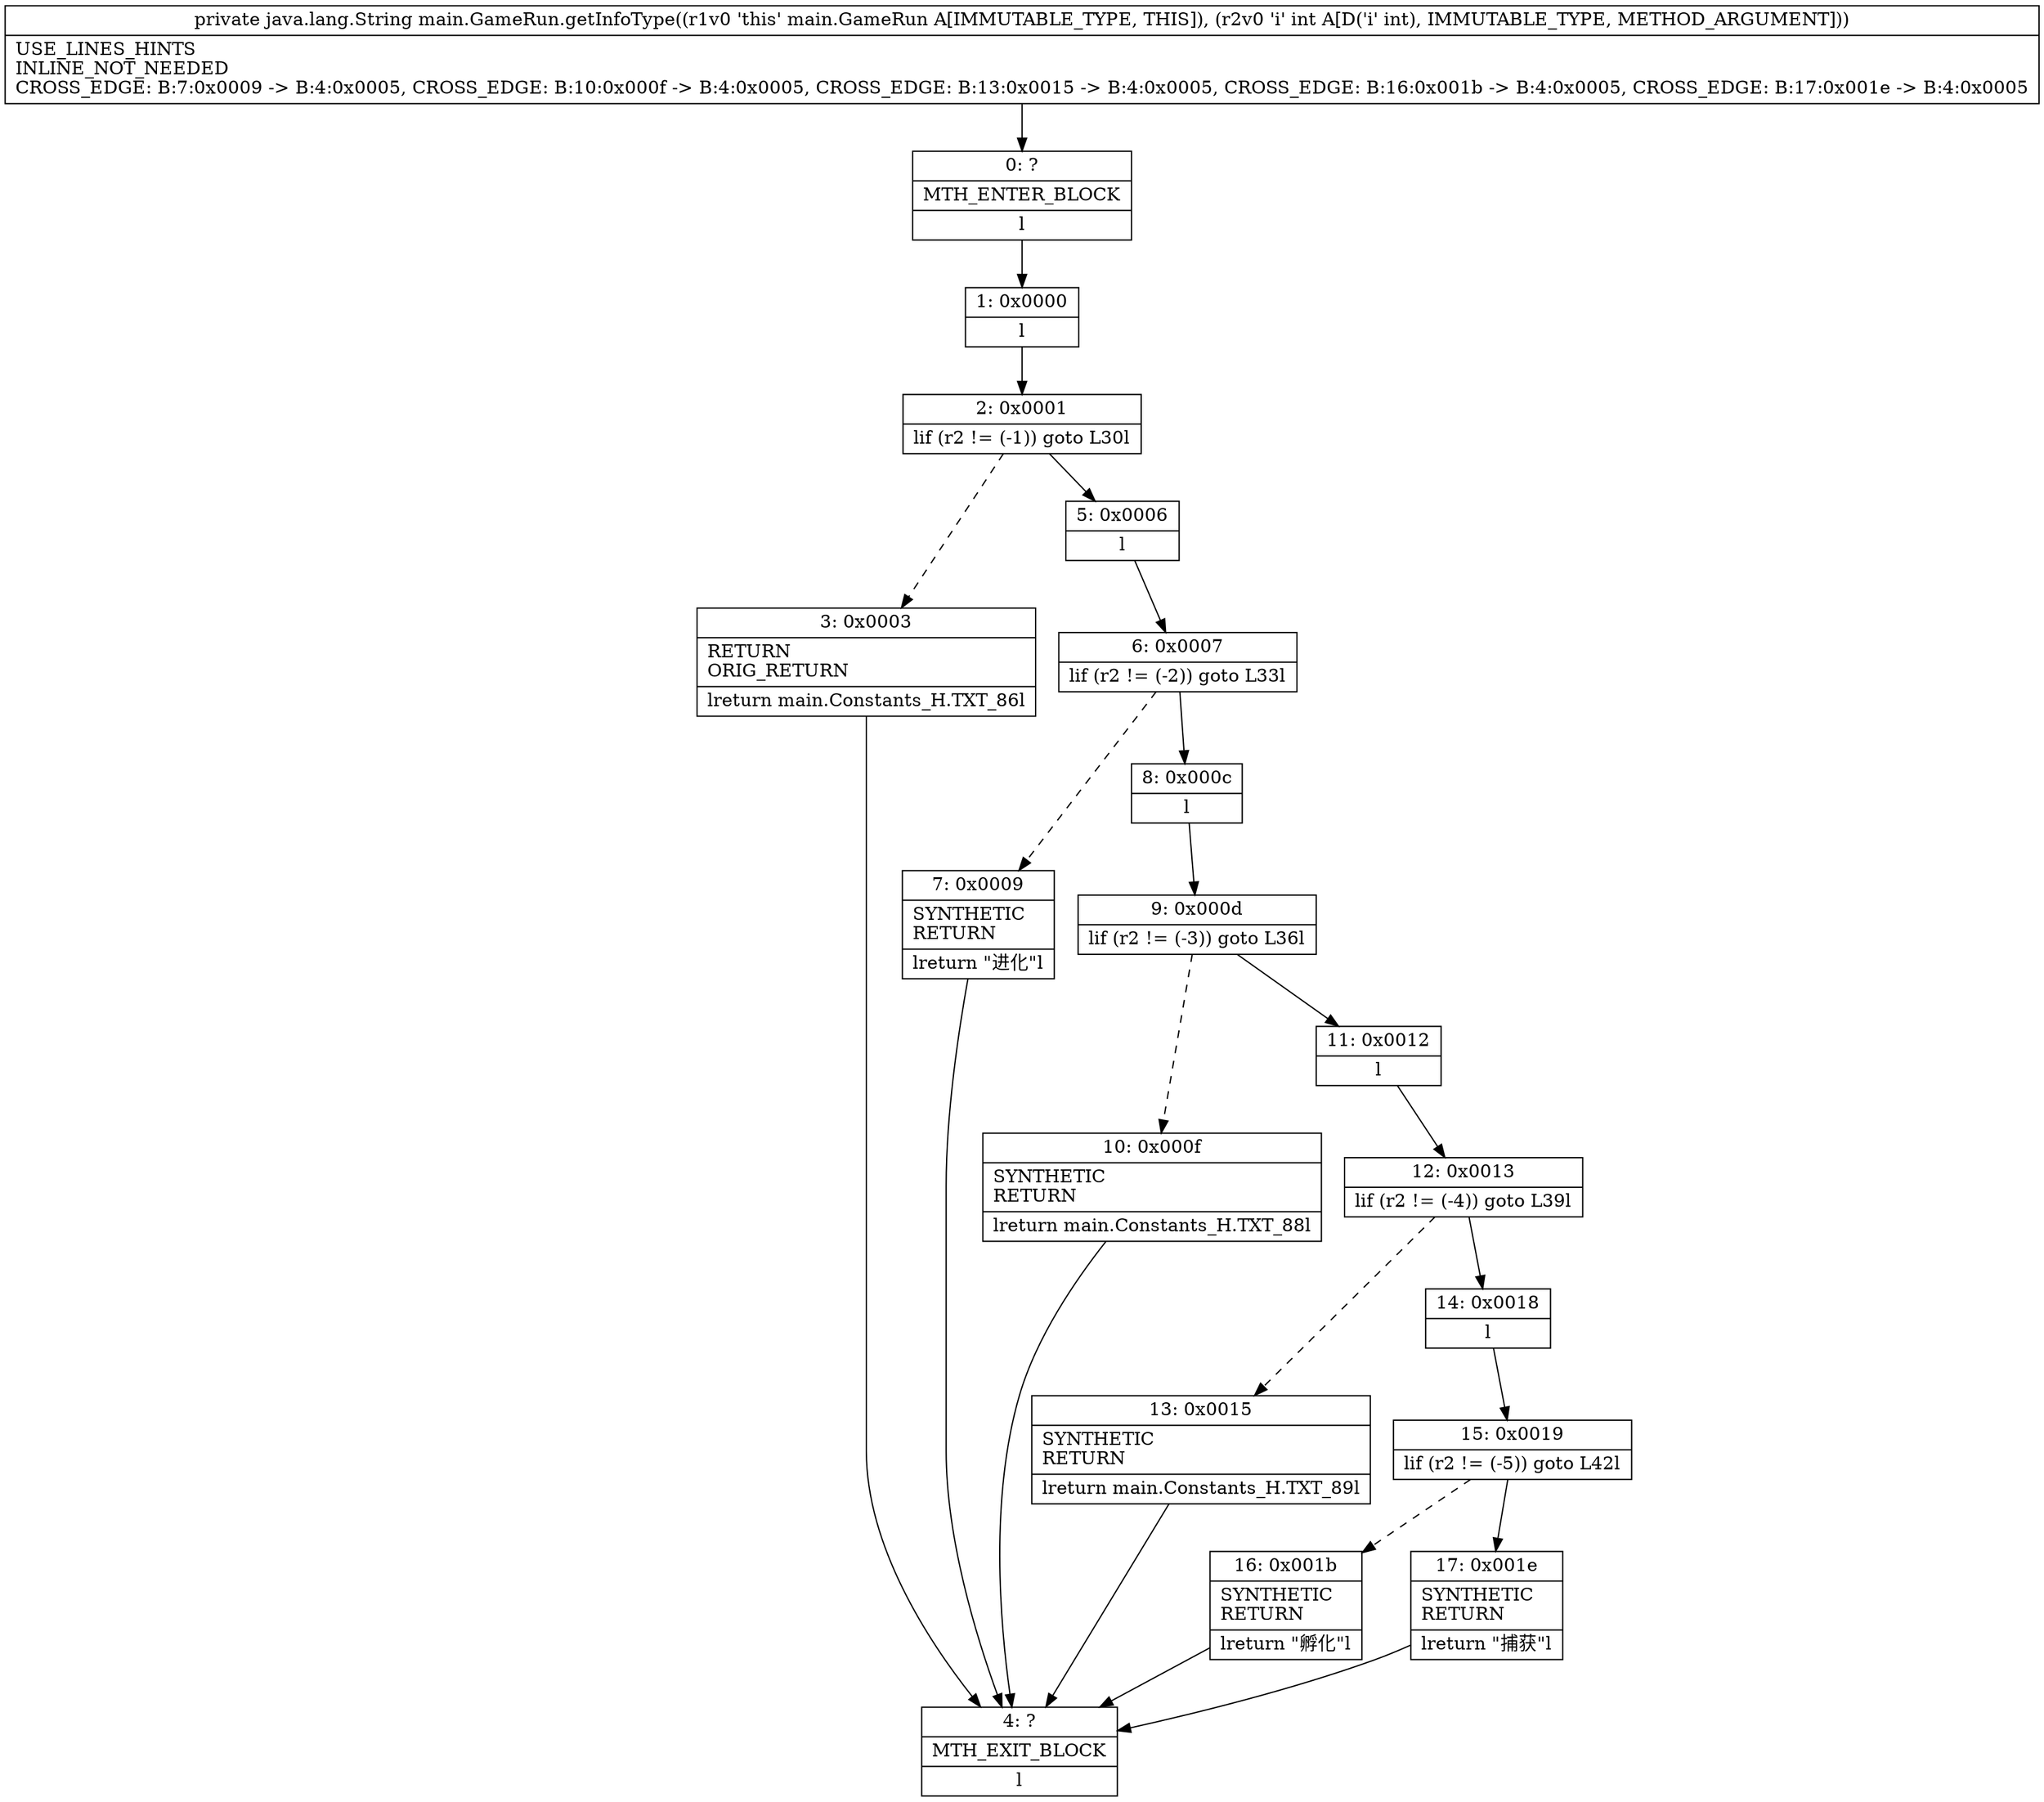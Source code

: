 digraph "CFG formain.GameRun.getInfoType(I)Ljava\/lang\/String;" {
Node_0 [shape=record,label="{0\:\ ?|MTH_ENTER_BLOCK\l|l}"];
Node_1 [shape=record,label="{1\:\ 0x0000|l}"];
Node_2 [shape=record,label="{2\:\ 0x0001|lif (r2 != (\-1)) goto L30l}"];
Node_3 [shape=record,label="{3\:\ 0x0003|RETURN\lORIG_RETURN\l|lreturn main.Constants_H.TXT_86l}"];
Node_4 [shape=record,label="{4\:\ ?|MTH_EXIT_BLOCK\l|l}"];
Node_5 [shape=record,label="{5\:\ 0x0006|l}"];
Node_6 [shape=record,label="{6\:\ 0x0007|lif (r2 != (\-2)) goto L33l}"];
Node_7 [shape=record,label="{7\:\ 0x0009|SYNTHETIC\lRETURN\l|lreturn \"进化\"l}"];
Node_8 [shape=record,label="{8\:\ 0x000c|l}"];
Node_9 [shape=record,label="{9\:\ 0x000d|lif (r2 != (\-3)) goto L36l}"];
Node_10 [shape=record,label="{10\:\ 0x000f|SYNTHETIC\lRETURN\l|lreturn main.Constants_H.TXT_88l}"];
Node_11 [shape=record,label="{11\:\ 0x0012|l}"];
Node_12 [shape=record,label="{12\:\ 0x0013|lif (r2 != (\-4)) goto L39l}"];
Node_13 [shape=record,label="{13\:\ 0x0015|SYNTHETIC\lRETURN\l|lreturn main.Constants_H.TXT_89l}"];
Node_14 [shape=record,label="{14\:\ 0x0018|l}"];
Node_15 [shape=record,label="{15\:\ 0x0019|lif (r2 != (\-5)) goto L42l}"];
Node_16 [shape=record,label="{16\:\ 0x001b|SYNTHETIC\lRETURN\l|lreturn \"孵化\"l}"];
Node_17 [shape=record,label="{17\:\ 0x001e|SYNTHETIC\lRETURN\l|lreturn \"捕获\"l}"];
MethodNode[shape=record,label="{private java.lang.String main.GameRun.getInfoType((r1v0 'this' main.GameRun A[IMMUTABLE_TYPE, THIS]), (r2v0 'i' int A[D('i' int), IMMUTABLE_TYPE, METHOD_ARGUMENT]))  | USE_LINES_HINTS\lINLINE_NOT_NEEDED\lCROSS_EDGE: B:7:0x0009 \-\> B:4:0x0005, CROSS_EDGE: B:10:0x000f \-\> B:4:0x0005, CROSS_EDGE: B:13:0x0015 \-\> B:4:0x0005, CROSS_EDGE: B:16:0x001b \-\> B:4:0x0005, CROSS_EDGE: B:17:0x001e \-\> B:4:0x0005\l}"];
MethodNode -> Node_0;
Node_0 -> Node_1;
Node_1 -> Node_2;
Node_2 -> Node_3[style=dashed];
Node_2 -> Node_5;
Node_3 -> Node_4;
Node_5 -> Node_6;
Node_6 -> Node_7[style=dashed];
Node_6 -> Node_8;
Node_7 -> Node_4;
Node_8 -> Node_9;
Node_9 -> Node_10[style=dashed];
Node_9 -> Node_11;
Node_10 -> Node_4;
Node_11 -> Node_12;
Node_12 -> Node_13[style=dashed];
Node_12 -> Node_14;
Node_13 -> Node_4;
Node_14 -> Node_15;
Node_15 -> Node_16[style=dashed];
Node_15 -> Node_17;
Node_16 -> Node_4;
Node_17 -> Node_4;
}

